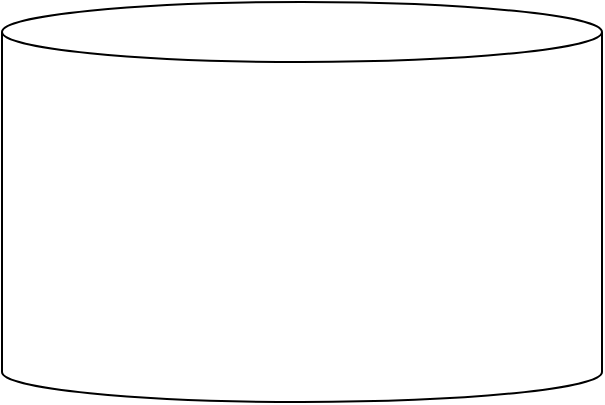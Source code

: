 <mxfile version="14.2.9" type="github">
  <diagram id="t-RhynV-SyzeoCEycXNu" name="Page-1">
    <mxGraphModel dx="2993" dy="1659" grid="1" gridSize="10" guides="1" tooltips="1" connect="1" arrows="1" fold="1" page="1" pageScale="1" pageWidth="827" pageHeight="1169" math="0" shadow="0">
      <root>
        <mxCell id="0" />
        <mxCell id="1" parent="0" />
        <mxCell id="yhvpfphovkg43XoRTq8o-1" value="" style="shape=cylinder3;whiteSpace=wrap;html=1;boundedLbl=1;backgroundOutline=1;size=15;" vertex="1" parent="1">
          <mxGeometry x="210" y="590" width="300" height="200" as="geometry" />
        </mxCell>
      </root>
    </mxGraphModel>
  </diagram>
</mxfile>
